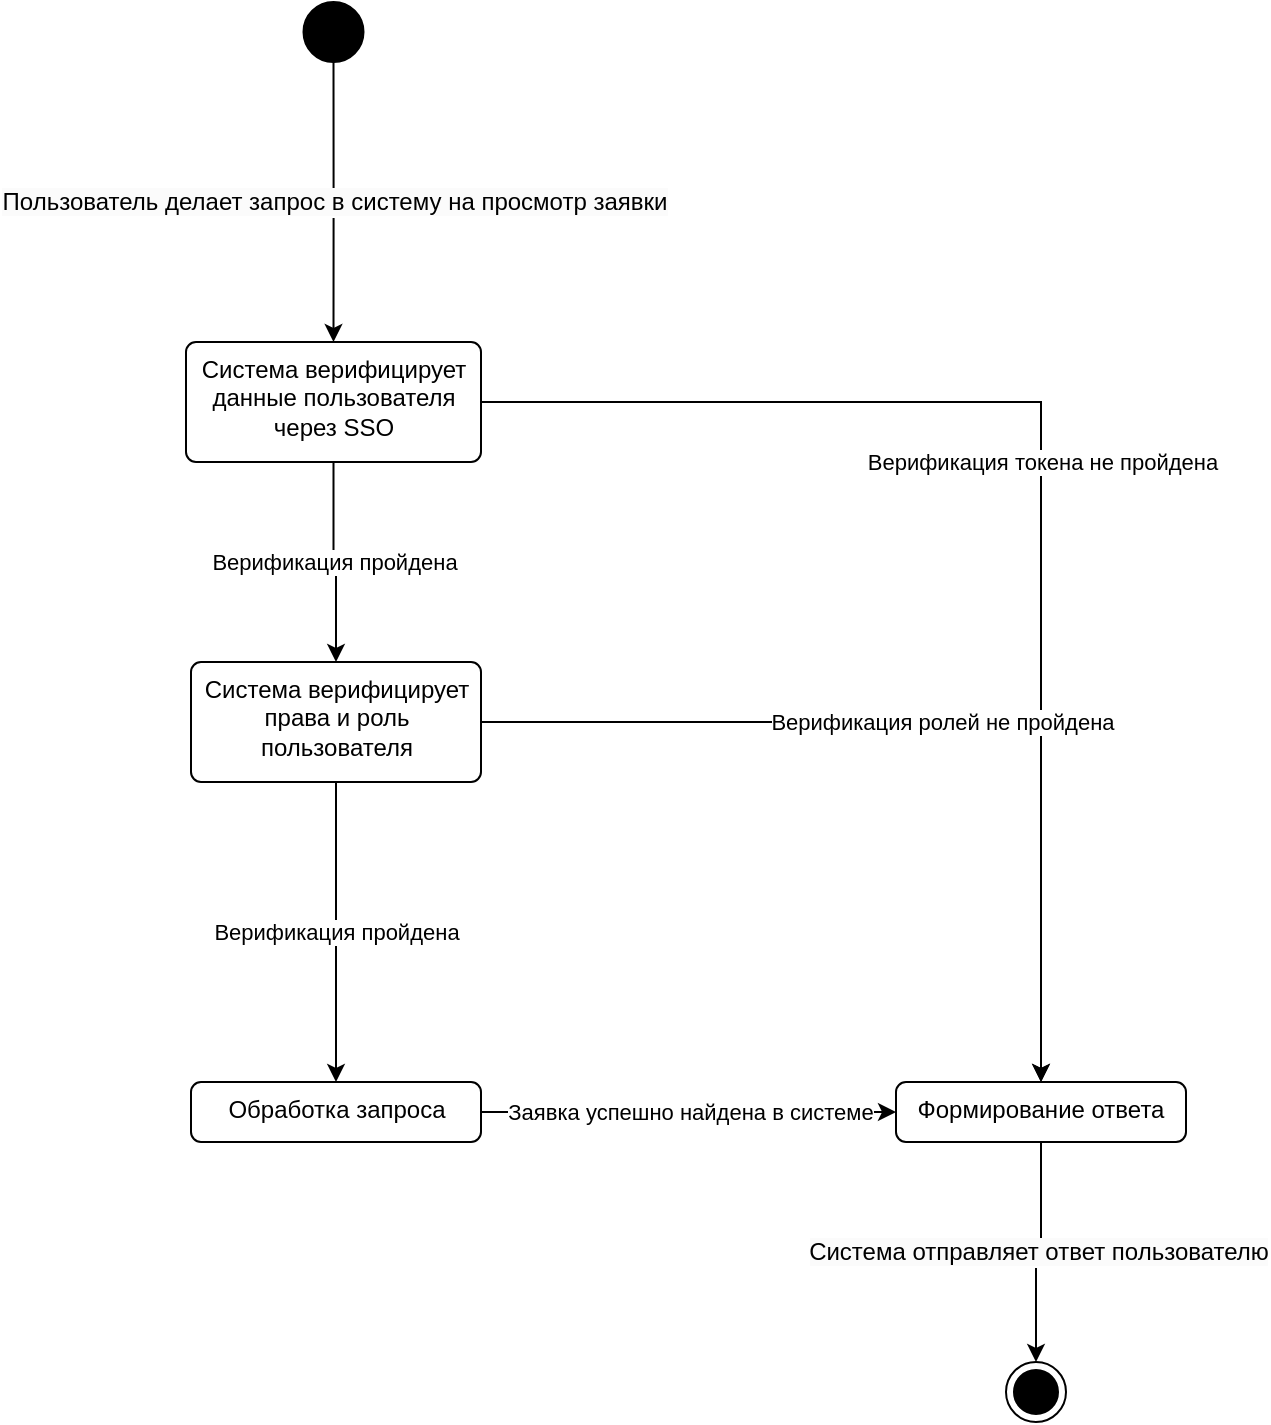 <mxfile version="22.1.2" type="device" pages="3">
  <diagram id="Z_h5-q5Wg3yME80gFP2f" name="use case view">
    <mxGraphModel dx="1434" dy="854" grid="1" gridSize="10" guides="1" tooltips="1" connect="1" arrows="1" fold="1" page="1" pageScale="1" pageWidth="850" pageHeight="1100" math="0" shadow="0">
      <root>
        <mxCell id="0" />
        <mxCell id="1" parent="0" />
        <mxCell id="oqTr3DZR-SmjPxuzyxvJ-39" value="&lt;span style=&quot;color: rgb(0, 0, 0); font-family: Helvetica; font-size: 12px; font-style: normal; font-variant-ligatures: normal; font-variant-caps: normal; font-weight: 400; letter-spacing: normal; orphans: 2; text-align: center; text-indent: 0px; text-transform: none; widows: 2; word-spacing: 0px; -webkit-text-stroke-width: 0px; background-color: rgb(251, 251, 251); text-decoration-thickness: initial; text-decoration-style: initial; text-decoration-color: initial; float: none; display: inline !important;&quot;&gt;Пользователь делает запрос в систему на просмотр заявки&lt;/span&gt;" style="edgeStyle=orthogonalEdgeStyle;rounded=0;orthogonalLoop=1;jettySize=auto;html=1;" parent="1" source="oqTr3DZR-SmjPxuzyxvJ-37" target="oqTr3DZR-SmjPxuzyxvJ-38" edge="1">
          <mxGeometry relative="1" as="geometry" />
        </mxCell>
        <mxCell id="oqTr3DZR-SmjPxuzyxvJ-37" value="" style="ellipse;fillColor=strokeColor;html=1;" parent="1" vertex="1">
          <mxGeometry x="908.75" y="170" width="30" height="30" as="geometry" />
        </mxCell>
        <mxCell id="oqTr3DZR-SmjPxuzyxvJ-38" value="Система верифицирует данные пользователя через SSO" style="html=1;align=center;verticalAlign=top;rounded=1;absoluteArcSize=1;arcSize=10;dashed=0;whiteSpace=wrap;" parent="1" vertex="1">
          <mxGeometry x="850" y="340" width="147.5" height="60" as="geometry" />
        </mxCell>
        <mxCell id="svmLQKWk5RWNZ-8-LPkN-12" value="Заявка успешно найдена в системе" style="edgeStyle=orthogonalEdgeStyle;rounded=0;orthogonalLoop=1;jettySize=auto;html=1;" parent="1" source="svmLQKWk5RWNZ-8-LPkN-13" target="svmLQKWk5RWNZ-8-LPkN-8" edge="1">
          <mxGeometry relative="1" as="geometry">
            <Array as="points">
              <mxPoint x="1130" y="725" />
              <mxPoint x="1130" y="725" />
            </Array>
          </mxGeometry>
        </mxCell>
        <mxCell id="svmLQKWk5RWNZ-8-LPkN-3" value="Система верифицирует права и роль пользователя" style="html=1;align=center;verticalAlign=top;rounded=1;absoluteArcSize=1;arcSize=10;dashed=0;whiteSpace=wrap;" parent="1" vertex="1">
          <mxGeometry x="852.5" y="500" width="145" height="60" as="geometry" />
        </mxCell>
        <mxCell id="svmLQKWk5RWNZ-8-LPkN-7" value="Верификация пройдена" style="edgeStyle=orthogonalEdgeStyle;rounded=0;orthogonalLoop=1;jettySize=auto;html=1;" parent="1" source="oqTr3DZR-SmjPxuzyxvJ-38" target="svmLQKWk5RWNZ-8-LPkN-3" edge="1">
          <mxGeometry relative="1" as="geometry">
            <mxPoint x="925" y="460" as="sourcePoint" />
          </mxGeometry>
        </mxCell>
        <mxCell id="svmLQKWk5RWNZ-8-LPkN-9" value="Верификация токена не пройдена" style="edgeStyle=orthogonalEdgeStyle;rounded=0;orthogonalLoop=1;jettySize=auto;html=1;" parent="1" source="oqTr3DZR-SmjPxuzyxvJ-38" target="svmLQKWk5RWNZ-8-LPkN-8" edge="1">
          <mxGeometry relative="1" as="geometry">
            <mxPoint x="940" y="445" as="sourcePoint" />
          </mxGeometry>
        </mxCell>
        <mxCell id="svmLQKWk5RWNZ-8-LPkN-11" value="&lt;span style=&quot;color: rgb(0, 0, 0); font-family: Helvetica; font-size: 12px; font-style: normal; font-variant-ligatures: normal; font-variant-caps: normal; font-weight: 400; letter-spacing: normal; orphans: 2; text-align: center; text-indent: 0px; text-transform: none; widows: 2; word-spacing: 0px; -webkit-text-stroke-width: 0px; background-color: rgb(251, 251, 251); text-decoration-thickness: initial; text-decoration-style: initial; text-decoration-color: initial; float: none; display: inline !important;&quot;&gt;Система отправляет ответ пользователю&lt;/span&gt;" style="edgeStyle=orthogonalEdgeStyle;rounded=0;orthogonalLoop=1;jettySize=auto;html=1;" parent="1" source="svmLQKWk5RWNZ-8-LPkN-8" target="svmLQKWk5RWNZ-8-LPkN-10" edge="1">
          <mxGeometry relative="1" as="geometry" />
        </mxCell>
        <mxCell id="svmLQKWk5RWNZ-8-LPkN-8" value="Формирование ответа" style="html=1;align=center;verticalAlign=top;rounded=1;absoluteArcSize=1;arcSize=10;dashed=0;whiteSpace=wrap;" parent="1" vertex="1">
          <mxGeometry x="1205" y="710" width="145" height="30" as="geometry" />
        </mxCell>
        <mxCell id="svmLQKWk5RWNZ-8-LPkN-10" value="" style="ellipse;html=1;shape=endState;fillColor=strokeColor;" parent="1" vertex="1">
          <mxGeometry x="1260" y="850" width="30" height="30" as="geometry" />
        </mxCell>
        <mxCell id="svmLQKWk5RWNZ-8-LPkN-13" value="Обработка запроса" style="html=1;align=center;verticalAlign=top;rounded=1;absoluteArcSize=1;arcSize=10;dashed=0;whiteSpace=wrap;" parent="1" vertex="1">
          <mxGeometry x="852.5" y="710" width="145" height="30" as="geometry" />
        </mxCell>
        <mxCell id="svmLQKWk5RWNZ-8-LPkN-16" value="Верификация пройдена" style="edgeStyle=orthogonalEdgeStyle;rounded=0;orthogonalLoop=1;jettySize=auto;html=1;" parent="1" source="svmLQKWk5RWNZ-8-LPkN-3" target="svmLQKWk5RWNZ-8-LPkN-13" edge="1">
          <mxGeometry relative="1" as="geometry">
            <mxPoint x="925" y="650" as="sourcePoint" />
            <mxPoint as="offset" />
          </mxGeometry>
        </mxCell>
        <mxCell id="svmLQKWk5RWNZ-8-LPkN-17" value="Верификация ролей не пройдена" style="edgeStyle=orthogonalEdgeStyle;rounded=0;orthogonalLoop=1;jettySize=auto;html=1;" parent="1" source="svmLQKWk5RWNZ-8-LPkN-3" target="svmLQKWk5RWNZ-8-LPkN-8" edge="1">
          <mxGeometry x="-0.001" relative="1" as="geometry">
            <mxPoint x="940.0" y="635" as="sourcePoint" />
            <mxPoint as="offset" />
          </mxGeometry>
        </mxCell>
      </root>
    </mxGraphModel>
  </diagram>
  <diagram id="Dxy8fd4FYHdvWLv7uogT" name="logical view">
    <mxGraphModel dx="1434" dy="854" grid="1" gridSize="10" guides="1" tooltips="1" connect="1" arrows="1" fold="1" page="1" pageScale="1" pageWidth="850" pageHeight="1100" math="0" shadow="0">
      <root>
        <mxCell id="0" />
        <mxCell id="1" parent="0" />
        <mxCell id="dtvuRHMxNnsIdL6LE3eW-1" value="&lt;span style=&quot;border-color: var(--border-color); color: rgb(0, 0, 0); font-family: Helvetica; font-style: normal; font-variant-ligatures: normal; font-variant-caps: normal; font-weight: 400; letter-spacing: normal; orphans: 2; text-align: center; text-indent: 0px; text-transform: none; widows: 2; word-spacing: 0px; -webkit-text-stroke-width: 0px; text-decoration-thickness: initial; text-decoration-style: initial; text-decoration-color: initial; font-size: 12px; background-color: rgb(251, 251, 251); float: none; display: inline !important;&quot;&gt;Пользователь делает запрос в систему на просмотр заявки&lt;/span&gt;" style="edgeStyle=orthogonalEdgeStyle;rounded=0;orthogonalLoop=1;jettySize=auto;html=1;" parent="1" source="dtvuRHMxNnsIdL6LE3eW-2" target="dtvuRHMxNnsIdL6LE3eW-4" edge="1">
          <mxGeometry relative="1" as="geometry" />
        </mxCell>
        <mxCell id="dtvuRHMxNnsIdL6LE3eW-2" value="" style="ellipse;fillColor=strokeColor;html=1;" parent="1" vertex="1">
          <mxGeometry x="910" y="200" width="30" height="30" as="geometry" />
        </mxCell>
        <mxCell id="dtvuRHMxNnsIdL6LE3eW-3" value="&lt;span style=&quot;color: rgb(0, 0, 0); font-family: Helvetica; font-size: 12px; font-style: normal; font-variant-ligatures: normal; font-variant-caps: normal; font-weight: 400; letter-spacing: normal; orphans: 2; text-align: center; text-indent: 0px; text-transform: none; widows: 2; word-spacing: 0px; -webkit-text-stroke-width: 0px; background-color: rgb(251, 251, 251); text-decoration-thickness: initial; text-decoration-style: initial; text-decoration-color: initial; float: none; display: inline !important;&quot;&gt;Отправляется запрос на верификацию пользователя через AuthManager&lt;/span&gt;" style="edgeStyle=orthogonalEdgeStyle;rounded=0;orthogonalLoop=1;jettySize=auto;html=1;" parent="1" source="dtvuRHMxNnsIdL6LE3eW-4" target="f8W0930gEXtGElc2nEIg-1" edge="1">
          <mxGeometry relative="1" as="geometry">
            <mxPoint x="929.99" y="350" as="sourcePoint" />
            <mxPoint x="929.99" y="500" as="targetPoint" />
          </mxGeometry>
        </mxCell>
        <mxCell id="dtvuRHMxNnsIdL6LE3eW-4" value="Пользовательский запрос на создание заявки на брак обрабатывает пакет Endpoints" style="html=1;align=center;verticalAlign=top;rounded=1;absoluteArcSize=1;arcSize=10;dashed=0;whiteSpace=wrap;" parent="1" vertex="1">
          <mxGeometry x="846.25" y="320" width="157.5" height="70" as="geometry" />
        </mxCell>
        <mxCell id="dtvuRHMxNnsIdL6LE3eW-7" value="Заявка найдена" style="edgeStyle=orthogonalEdgeStyle;rounded=0;orthogonalLoop=1;jettySize=auto;html=1;" parent="1" source="dtvuRHMxNnsIdL6LE3eW-16" target="dtvuRHMxNnsIdL6LE3eW-14" edge="1">
          <mxGeometry relative="1" as="geometry">
            <Array as="points">
              <mxPoint x="940" y="1080" />
              <mxPoint x="1100" y="1080" />
            </Array>
          </mxGeometry>
        </mxCell>
        <mxCell id="dtvuRHMxNnsIdL6LE3eW-9" value="Пакетом schemas верифицируется статус заявки, права и роль пользователя" style="html=1;align=center;verticalAlign=top;rounded=1;absoluteArcSize=1;arcSize=10;dashed=0;whiteSpace=wrap;" parent="1" vertex="1">
          <mxGeometry x="841.25" y="670" width="167.5" height="70" as="geometry" />
        </mxCell>
        <mxCell id="dtvuRHMxNnsIdL6LE3eW-10" value="Верификация пройдена" style="edgeStyle=orthogonalEdgeStyle;rounded=0;orthogonalLoop=1;jettySize=auto;html=1;" parent="1" source="f8W0930gEXtGElc2nEIg-1" target="dtvuRHMxNnsIdL6LE3eW-9" edge="1">
          <mxGeometry relative="1" as="geometry">
            <mxPoint x="925" y="590" as="sourcePoint" />
          </mxGeometry>
        </mxCell>
        <mxCell id="dtvuRHMxNnsIdL6LE3eW-11" value="Верификация токена не пройдена" style="edgeStyle=orthogonalEdgeStyle;rounded=0;orthogonalLoop=1;jettySize=auto;html=1;" parent="1" source="f8W0930gEXtGElc2nEIg-1" target="f8W0930gEXtGElc2nEIg-5" edge="1">
          <mxGeometry x="-0.001" relative="1" as="geometry">
            <mxPoint as="offset" />
          </mxGeometry>
        </mxCell>
        <mxCell id="dtvuRHMxNnsIdL6LE3eW-13" style="edgeStyle=orthogonalEdgeStyle;rounded=0;orthogonalLoop=1;jettySize=auto;html=1;" parent="1" source="dtvuRHMxNnsIdL6LE3eW-14" target="dtvuRHMxNnsIdL6LE3eW-15" edge="1">
          <mxGeometry relative="1" as="geometry" />
        </mxCell>
        <mxCell id="dtvuRHMxNnsIdL6LE3eW-14" value="Из пакета Endpoints формируется ответ пользователю" style="html=1;align=center;verticalAlign=top;rounded=1;absoluteArcSize=1;arcSize=10;dashed=0;whiteSpace=wrap;" parent="1" vertex="1">
          <mxGeometry x="1036" y="1100" width="135" height="60" as="geometry" />
        </mxCell>
        <mxCell id="dtvuRHMxNnsIdL6LE3eW-15" value="" style="ellipse;html=1;shape=endState;fillColor=strokeColor;" parent="1" vertex="1">
          <mxGeometry x="1088.5" y="1250" width="30" height="30" as="geometry" />
        </mxCell>
        <mxCell id="_Cx3zpMYWsvgA0mooSEx-1" value="Заявка не найдена" style="edgeStyle=orthogonalEdgeStyle;rounded=0;orthogonalLoop=1;jettySize=auto;html=1;" parent="1" source="dtvuRHMxNnsIdL6LE3eW-16" target="f8W0930gEXtGElc2nEIg-5" edge="1">
          <mxGeometry relative="1" as="geometry">
            <Array as="points">
              <mxPoint x="1150" y="970" />
              <mxPoint x="1150" y="900" />
              <mxPoint x="1276" y="900" />
            </Array>
          </mxGeometry>
        </mxCell>
        <mxCell id="dtvuRHMxNnsIdL6LE3eW-16" value="В пакете services происходит поиск заявки" style="html=1;align=center;verticalAlign=top;rounded=1;absoluteArcSize=1;arcSize=10;dashed=0;whiteSpace=wrap;" parent="1" vertex="1">
          <mxGeometry x="852.49" y="945" width="145" height="50" as="geometry" />
        </mxCell>
        <mxCell id="dtvuRHMxNnsIdL6LE3eW-17" value="Верификация пройдена" style="edgeStyle=orthogonalEdgeStyle;rounded=0;orthogonalLoop=1;jettySize=auto;html=1;" parent="1" source="dtvuRHMxNnsIdL6LE3eW-9" target="dtvuRHMxNnsIdL6LE3eW-16" edge="1">
          <mxGeometry relative="1" as="geometry">
            <mxPoint x="925" y="830" as="sourcePoint" />
          </mxGeometry>
        </mxCell>
        <mxCell id="dtvuRHMxNnsIdL6LE3eW-18" value="Верификация ролей не пройдена" style="edgeStyle=orthogonalEdgeStyle;rounded=0;orthogonalLoop=1;jettySize=auto;html=1;" parent="1" source="dtvuRHMxNnsIdL6LE3eW-9" target="f8W0930gEXtGElc2nEIg-5" edge="1">
          <mxGeometry x="-0.47" relative="1" as="geometry">
            <mxPoint x="940" y="815.0" as="sourcePoint" />
            <Array as="points">
              <mxPoint x="1276" y="705" />
            </Array>
            <mxPoint as="offset" />
          </mxGeometry>
        </mxCell>
        <mxCell id="f8W0930gEXtGElc2nEIg-1" value="AuthManager используя пакет ExternalClients отправляет запрос в Keycloak для верификации токена" style="html=1;align=center;verticalAlign=top;rounded=1;absoluteArcSize=1;arcSize=10;dashed=0;whiteSpace=wrap;" parent="1" vertex="1">
          <mxGeometry x="833.12" y="470" width="183.75" height="80" as="geometry" />
        </mxCell>
        <mxCell id="f8W0930gEXtGElc2nEIg-7" value="Выбрасывается исключение из пакета Errors" style="edgeStyle=orthogonalEdgeStyle;rounded=0;orthogonalLoop=1;jettySize=auto;html=1;" parent="1" source="f8W0930gEXtGElc2nEIg-5" target="f8W0930gEXtGElc2nEIg-8" edge="1">
          <mxGeometry relative="1" as="geometry" />
        </mxCell>
        <mxCell id="f8W0930gEXtGElc2nEIg-5" value="Формирование исключения" style="html=1;align=center;verticalAlign=top;rounded=1;absoluteArcSize=1;arcSize=10;dashed=0;whiteSpace=wrap;" parent="1" vertex="1">
          <mxGeometry x="1208" y="970" width="135" height="60" as="geometry" />
        </mxCell>
        <mxCell id="f8W0930gEXtGElc2nEIg-9" value="Отправлен ответ пользователю" style="edgeStyle=orthogonalEdgeStyle;rounded=0;orthogonalLoop=1;jettySize=auto;html=1;" parent="1" source="f8W0930gEXtGElc2nEIg-8" target="dtvuRHMxNnsIdL6LE3eW-15" edge="1">
          <mxGeometry x="0.448" relative="1" as="geometry">
            <Array as="points">
              <mxPoint x="1276" y="1195" />
              <mxPoint x="1103" y="1195" />
            </Array>
            <mxPoint as="offset" />
          </mxGeometry>
        </mxCell>
        <mxCell id="f8W0930gEXtGElc2nEIg-8" value="Из пакета app формируется ответ пользователю" style="html=1;align=center;verticalAlign=top;rounded=1;absoluteArcSize=1;arcSize=10;dashed=0;whiteSpace=wrap;" parent="1" vertex="1">
          <mxGeometry x="1208" y="1100" width="135" height="60" as="geometry" />
        </mxCell>
      </root>
    </mxGraphModel>
  </diagram>
  <diagram id="XSvORW6YD-rVSTbJ36-P" name="implementation view">
    <mxGraphModel dx="584" dy="4154" grid="1" gridSize="10" guides="1" tooltips="1" connect="1" arrows="1" fold="1" page="1" pageScale="1" pageWidth="850" pageHeight="1100" math="0" shadow="0">
      <root>
        <mxCell id="0" />
        <mxCell id="1" parent="0" />
        <mxCell id="2ENA-2L4WNTqtRK_qHdc-47" value="Верификация прав пользователя" style="rounded=1;whiteSpace=wrap;html=1;verticalAlign=top;" parent="1" vertex="1">
          <mxGeometry x="1370" y="-2210" width="1160" height="820" as="geometry" />
        </mxCell>
        <mxCell id="2ENA-2L4WNTqtRK_qHdc-11" value="&lt;span style=&quot;color: rgb(0, 0, 0); font-family: Helvetica; font-size: 12px; font-style: normal; font-variant-ligatures: normal; font-variant-caps: normal; font-weight: 400; letter-spacing: normal; orphans: 2; text-align: center; text-indent: 0px; text-transform: none; widows: 2; word-spacing: 0px; -webkit-text-stroke-width: 0px; background-color: rgb(251, 251, 251); text-decoration-thickness: initial; text-decoration-style: initial; text-decoration-color: initial; float: none; display: inline !important;&quot;&gt;auth.oauth2_schema()&lt;/span&gt;" style="edgeStyle=orthogonalEdgeStyle;rounded=0;orthogonalLoop=1;jettySize=auto;html=1;exitX=0;exitY=0.5;exitDx=0;exitDy=0;" parent="1" source="2ENA-2L4WNTqtRK_qHdc-47" target="2ENA-2L4WNTqtRK_qHdc-13" edge="1">
          <mxGeometry relative="1" as="geometry">
            <mxPoint x="1893.12" y="-2020" as="targetPoint" />
            <Array as="points">
              <mxPoint x="1620" y="-1880" />
              <mxPoint x="1620" y="-2130" />
            </Array>
          </mxGeometry>
        </mxCell>
        <mxCell id="2ENA-2L4WNTqtRK_qHdc-48" style="edgeStyle=orthogonalEdgeStyle;rounded=0;orthogonalLoop=1;jettySize=auto;html=1;" parent="1" source="P0oRd0xbKgyVywYoSIsm-2" target="2ENA-2L4WNTqtRK_qHdc-47" edge="1">
          <mxGeometry relative="1" as="geometry">
            <mxPoint x="1370" y="-1880" as="targetPoint" />
            <Array as="points" />
          </mxGeometry>
        </mxCell>
        <mxCell id="P0oRd0xbKgyVywYoSIsm-2" value="Обработка запроса в Endpoints" style="rounded=1;whiteSpace=wrap;html=1;" parent="1" vertex="1">
          <mxGeometry x="1080" y="-2145" width="170" height="80" as="geometry" />
        </mxCell>
        <mxCell id="2ENA-2L4WNTqtRK_qHdc-1" value="&lt;span style=&quot;border-color: var(--border-color); color: rgb(0, 0, 0); font-family: Helvetica; font-style: normal; font-variant-ligatures: normal; font-variant-caps: normal; font-weight: 400; letter-spacing: normal; orphans: 2; text-align: center; text-indent: 0px; text-transform: none; widows: 2; word-spacing: 0px; -webkit-text-stroke-width: 0px; text-decoration-thickness: initial; text-decoration-style: initial; text-decoration-color: initial; font-size: 12px; background-color: rgb(251, 251, 251); float: none; display: inline !important;&quot;&gt;Пользователь делает запрос в систему на просмотр заявки&lt;/span&gt;" style="edgeStyle=orthogonalEdgeStyle;rounded=0;orthogonalLoop=1;jettySize=auto;html=1;" parent="1" source="P0oRd0xbKgyVywYoSIsm-5" target="P0oRd0xbKgyVywYoSIsm-2" edge="1">
          <mxGeometry relative="1" as="geometry" />
        </mxCell>
        <mxCell id="P0oRd0xbKgyVywYoSIsm-5" value="" style="ellipse;fillColor=strokeColor;html=1;" parent="1" vertex="1">
          <mxGeometry x="1150" y="-2260" width="30" height="30" as="geometry" />
        </mxCell>
        <mxCell id="2ENA-2L4WNTqtRK_qHdc-12" value="&#xa;&lt;span style=&quot;color: rgb(0, 0, 0); font-family: Helvetica; font-size: 12px; font-style: normal; font-variant-ligatures: normal; font-variant-caps: normal; font-weight: 400; letter-spacing: normal; orphans: 2; text-align: center; text-indent: 0px; text-transform: none; widows: 2; word-spacing: 0px; -webkit-text-stroke-width: 0px; background-color: rgb(251, 251, 251); text-decoration-thickness: initial; text-decoration-style: initial; text-decoration-color: initial; float: none; display: inline !important;&quot;&gt;get_token()&lt;/span&gt;&#xa;&#xa;" style="edgeStyle=orthogonalEdgeStyle;rounded=0;orthogonalLoop=1;jettySize=auto;html=1;" parent="1" source="2ENA-2L4WNTqtRK_qHdc-13" target="2ENA-2L4WNTqtRK_qHdc-17" edge="1">
          <mxGeometry relative="1" as="geometry" />
        </mxCell>
        <mxCell id="2ENA-2L4WNTqtRK_qHdc-13" value="&amp;nbsp;получение информации из тела запроса" style="rounded=1;whiteSpace=wrap;html=1;" parent="1" vertex="1">
          <mxGeometry x="1840" y="-2170" width="170" height="80" as="geometry" />
        </mxCell>
        <mxCell id="2ENA-2L4WNTqtRK_qHdc-32" value="Получены роли" style="edgeStyle=orthogonalEdgeStyle;rounded=0;orthogonalLoop=1;jettySize=auto;html=1;" parent="1" source="2ENA-2L4WNTqtRK_qHdc-14" target="2ENA-2L4WNTqtRK_qHdc-31" edge="1">
          <mxGeometry relative="1" as="geometry">
            <mxPoint x="2231.88" y="-1520" as="targetPoint" />
          </mxGeometry>
        </mxCell>
        <mxCell id="2ENA-2L4WNTqtRK_qHdc-14" value="Расшифровка данных пользователя" style="html=1;align=center;verticalAlign=top;rounded=1;absoluteArcSize=1;arcSize=10;dashed=0;whiteSpace=wrap;" parent="1" vertex="1">
          <mxGeometry x="2154.69" y="-1600" width="166.88" height="40" as="geometry" />
        </mxCell>
        <mxCell id="2ENA-2L4WNTqtRK_qHdc-15" value="верификация токена, получение информации о пользователе" style="html=1;align=center;verticalAlign=top;rounded=1;absoluteArcSize=1;arcSize=10;dashed=0;whiteSpace=wrap;" parent="1" vertex="1">
          <mxGeometry x="2143.13" y="-2010" width="183.75" height="45" as="geometry" />
        </mxCell>
        <mxCell id="2ENA-2L4WNTqtRK_qHdc-16" value="&#xa;&lt;span style=&quot;color: rgb(0, 0, 0); font-family: Helvetica; font-size: 12px; font-style: normal; font-variant-ligatures: normal; font-variant-caps: normal; font-weight: 400; letter-spacing: normal; orphans: 2; text-align: center; text-indent: 0px; text-transform: none; widows: 2; word-spacing: 0px; -webkit-text-stroke-width: 0px; background-color: rgb(251, 251, 251); text-decoration-thickness: initial; text-decoration-style: initial; text-decoration-color: initial; float: none; display: inline !important;&quot;&gt;get_token_data()&lt;/span&gt;&#xa;&#xa;" style="edgeStyle=orthogonalEdgeStyle;rounded=0;orthogonalLoop=1;jettySize=auto;html=1;" parent="1" source="2ENA-2L4WNTqtRK_qHdc-17" target="2ENA-2L4WNTqtRK_qHdc-15" edge="1">
          <mxGeometry relative="1" as="geometry" />
        </mxCell>
        <mxCell id="2ENA-2L4WNTqtRK_qHdc-17" value="получение токена из аутентификации из запроса" style="html=1;align=center;verticalAlign=top;rounded=1;absoluteArcSize=1;arcSize=10;dashed=0;whiteSpace=wrap;" parent="1" vertex="1">
          <mxGeometry x="2153.62" y="-2155" width="163.75" height="50" as="geometry" />
        </mxCell>
        <mxCell id="2ENA-2L4WNTqtRK_qHdc-18" value="&lt;span style=&quot;color: rgb(8, 8, 8); font-family: Helvetica; font-size: 12px; font-style: normal; font-variant-ligatures: normal; font-variant-caps: normal; font-weight: 400; letter-spacing: normal; orphans: 2; text-align: center; text-indent: 0px; text-transform: none; widows: 2; word-spacing: 0px; -webkit-text-stroke-width: 0px; background-color: rgb(255, 255, 255); text-decoration-thickness: initial; text-decoration-style: initial; text-decoration-color: initial; float: none; display: inline !important;&quot;&gt;keycloak.get_service_client().verify_token(token)&lt;/span&gt;" style="edgeStyle=orthogonalEdgeStyle;rounded=0;orthogonalLoop=1;jettySize=auto;html=1;" parent="1" source="2ENA-2L4WNTqtRK_qHdc-19" target="2ENA-2L4WNTqtRK_qHdc-22" edge="1">
          <mxGeometry relative="1" as="geometry">
            <mxPoint x="2235.5" y="-1815" as="targetPoint" />
          </mxGeometry>
        </mxCell>
        <mxCell id="2ENA-2L4WNTqtRK_qHdc-19" value="auth.validate_token()" style="html=1;align=center;verticalAlign=top;rounded=1;absoluteArcSize=1;arcSize=10;dashed=0;whiteSpace=wrap;" parent="1" vertex="1">
          <mxGeometry x="2156.74" y="-1900" width="157.5" height="30" as="geometry" />
        </mxCell>
        <mxCell id="2ENA-2L4WNTqtRK_qHdc-20" value="&lt;br&gt;&lt;span style=&quot;color: rgb(0, 0, 0); font-family: Helvetica; font-size: 12px; font-style: normal; font-variant-ligatures: normal; font-variant-caps: normal; font-weight: 400; letter-spacing: normal; orphans: 2; text-align: center; text-indent: 0px; text-transform: none; widows: 2; word-spacing: 0px; -webkit-text-stroke-width: 0px; background-color: rgb(251, 251, 251); text-decoration-thickness: initial; text-decoration-style: initial; text-decoration-color: initial; float: none; display: inline !important;&quot;&gt;auth.verify_token()&lt;br&gt;&lt;/span&gt;" style="edgeStyle=orthogonalEdgeStyle;rounded=0;orthogonalLoop=1;jettySize=auto;html=1;" parent="1" source="2ENA-2L4WNTqtRK_qHdc-15" target="2ENA-2L4WNTqtRK_qHdc-19" edge="1">
          <mxGeometry relative="1" as="geometry" />
        </mxCell>
        <mxCell id="2ENA-2L4WNTqtRK_qHdc-21" value="&lt;span style=&quot;color: rgb(0, 0, 0); font-family: Helvetica; font-size: 12px; font-style: normal; font-variant-ligatures: normal; font-variant-caps: normal; font-weight: 400; letter-spacing: normal; orphans: 2; text-align: center; text-indent: 0px; text-transform: none; widows: 2; word-spacing: 0px; -webkit-text-stroke-width: 0px; background-color: rgb(251, 251, 251); text-decoration-thickness: initial; text-decoration-style: initial; text-decoration-color: initial; float: none; display: inline !important;&quot;&gt;auth.decode_auth_token()&lt;/span&gt;" style="edgeStyle=orthogonalEdgeStyle;rounded=0;orthogonalLoop=1;jettySize=auto;html=1;" parent="1" source="2ENA-2L4WNTqtRK_qHdc-23" target="2ENA-2L4WNTqtRK_qHdc-14" edge="1">
          <mxGeometry relative="1" as="geometry">
            <mxPoint x="2232.95" y="-1780" as="sourcePoint" />
          </mxGeometry>
        </mxCell>
        <mxCell id="2ENA-2L4WNTqtRK_qHdc-24" value="Успешно" style="edgeStyle=orthogonalEdgeStyle;rounded=0;orthogonalLoop=1;jettySize=auto;html=1;" parent="1" source="2ENA-2L4WNTqtRK_qHdc-22" target="2ENA-2L4WNTqtRK_qHdc-23" edge="1">
          <mxGeometry relative="1" as="geometry" />
        </mxCell>
        <mxCell id="2ENA-2L4WNTqtRK_qHdc-28" value="Токен невалиден&lt;br&gt;Выбрасывается&amp;nbsp;HTTPStatusError" style="edgeStyle=orthogonalEdgeStyle;rounded=0;orthogonalLoop=1;jettySize=auto;html=1;" parent="1" source="2ENA-2L4WNTqtRK_qHdc-22" target="2ENA-2L4WNTqtRK_qHdc-27" edge="1">
          <mxGeometry relative="1" as="geometry" />
        </mxCell>
        <mxCell id="2ENA-2L4WNTqtRK_qHdc-22" value="Получен ответ из SSO" style="html=1;align=center;verticalAlign=top;rounded=1;absoluteArcSize=1;arcSize=10;dashed=0;whiteSpace=wrap;fontFamily=Helvetica;fontSize=12;" parent="1" vertex="1">
          <mxGeometry x="2143.13" y="-1792.5" width="190" height="30" as="geometry" />
        </mxCell>
        <mxCell id="2ENA-2L4WNTqtRK_qHdc-23" value="Получение данных токена" style="whiteSpace=wrap;html=1;verticalAlign=top;rounded=1;arcSize=10;dashed=0;" parent="1" vertex="1">
          <mxGeometry x="2178.82" y="-1710" width="118.62" height="40" as="geometry" />
        </mxCell>
        <mxCell id="2ENA-2L4WNTqtRK_qHdc-44" style="edgeStyle=orthogonalEdgeStyle;rounded=0;orthogonalLoop=1;jettySize=auto;html=1;" parent="1" source="2ENA-2L4WNTqtRK_qHdc-27" target="VLsacWIaDhAi68XC_BjL-1" edge="1">
          <mxGeometry relative="1" as="geometry">
            <mxPoint x="2430" y="-970" as="targetPoint" />
            <Array as="points">
              <mxPoint x="2780" y="-1777" />
            </Array>
          </mxGeometry>
        </mxCell>
        <mxCell id="2ENA-2L4WNTqtRK_qHdc-27" value="Обработка исключения" style="whiteSpace=wrap;html=1;verticalAlign=top;rounded=1;arcSize=10;dashed=0;" parent="1" vertex="1">
          <mxGeometry x="2550" y="-1793.75" width="180" height="32.5" as="geometry" />
        </mxCell>
        <mxCell id="2ENA-2L4WNTqtRK_qHdc-36" value="Успешно" style="edgeStyle=orthogonalEdgeStyle;rounded=0;orthogonalLoop=1;jettySize=auto;html=1;" parent="1" source="2ENA-2L4WNTqtRK_qHdc-29" target="2ENA-2L4WNTqtRK_qHdc-35" edge="1">
          <mxGeometry relative="1" as="geometry" />
        </mxCell>
        <mxCell id="2ENA-2L4WNTqtRK_qHdc-38" value="У пользователя не хватает ролей&lt;br&gt;Выбрасывается ActionForbidden" style="edgeStyle=orthogonalEdgeStyle;rounded=0;orthogonalLoop=1;jettySize=auto;html=1;" parent="1" source="2ENA-2L4WNTqtRK_qHdc-29" target="2ENA-2L4WNTqtRK_qHdc-27" edge="1">
          <mxGeometry relative="1" as="geometry">
            <mxPoint x="2231.87" y="-1210" as="targetPoint" />
          </mxGeometry>
        </mxCell>
        <mxCell id="2ENA-2L4WNTqtRK_qHdc-29" value="&lt;div style=&quot;background-color: rgb(255, 255, 255); color: rgb(8, 8, 8); font-size: 12px;&quot;&gt;У пользователя есть все перечисленные роли и он может просотреть заявку (schemas.UserRole.STAFF_CUSTOMER_MANAGER&lt;span style=&quot;font-size: 12px;&quot;&gt;)&lt;/span&gt;&lt;/div&gt;" style="html=1;align=center;verticalAlign=top;rounded=1;absoluteArcSize=1;arcSize=10;dashed=0;whiteSpace=wrap;fontFamily=Helvetica;fontSize=12;" parent="1" vertex="1">
          <mxGeometry x="2091.57" y="-1360" width="293.12" height="70" as="geometry" />
        </mxCell>
        <mxCell id="2ENA-2L4WNTqtRK_qHdc-30" value="&lt;span style=&quot;color: rgb(8, 8, 8); font-family: Helvetica; font-size: 12px; font-style: normal; font-variant-ligatures: normal; font-variant-caps: normal; font-weight: 400; letter-spacing: normal; orphans: 2; text-align: center; text-indent: 0px; text-transform: none; widows: 2; word-spacing: 0px; -webkit-text-stroke-width: 0px; background-color: rgb(255, 255, 255); text-decoration-thickness: initial; text-decoration-style: initial; text-decoration-color: initial; float: none; display: inline !important;&quot;&gt;check_all_roles&lt;span&gt;&amp;nbsp;()&lt;/span&gt;&lt;/span&gt;" style="edgeStyle=orthogonalEdgeStyle;rounded=0;orthogonalLoop=1;jettySize=auto;html=1;" parent="1" source="2ENA-2L4WNTqtRK_qHdc-31" target="2ENA-2L4WNTqtRK_qHdc-29" edge="1">
          <mxGeometry x="0.039" relative="1" as="geometry">
            <mxPoint as="offset" />
          </mxGeometry>
        </mxCell>
        <mxCell id="2ENA-2L4WNTqtRK_qHdc-31" value="Проверка ролей пользователя" style="html=1;align=center;verticalAlign=top;rounded=1;absoluteArcSize=1;arcSize=10;dashed=0;whiteSpace=wrap;" parent="1" vertex="1">
          <mxGeometry x="2159.38" y="-1510" width="157.5" height="40" as="geometry" />
        </mxCell>
        <mxCell id="2ENA-2L4WNTqtRK_qHdc-40" value="&lt;div style=&quot;background-color: rgb(255, 255, 255); color: rgb(8, 8, 8); font-family: &amp;quot;JetBrains Mono&amp;quot;, monospace; font-size: 8.3pt;&quot;&gt;&lt;div style=&quot;font-size: 8.3pt;&quot;&gt;Успешно&lt;/div&gt;&lt;/div&gt;" style="edgeStyle=orthogonalEdgeStyle;rounded=0;orthogonalLoop=1;jettySize=auto;html=1;" parent="1" source="2ENA-2L4WNTqtRK_qHdc-35" target="2ENA-2L4WNTqtRK_qHdc-39" edge="1">
          <mxGeometry relative="1" as="geometry" />
        </mxCell>
        <mxCell id="2ENA-2L4WNTqtRK_qHdc-41" value="Заявка не найдена&lt;br&gt;Выбрасывается&amp;nbsp;ItemNotFound" style="edgeStyle=orthogonalEdgeStyle;rounded=0;orthogonalLoop=1;jettySize=auto;html=1;" parent="1" source="2ENA-2L4WNTqtRK_qHdc-35" target="2ENA-2L4WNTqtRK_qHdc-27" edge="1">
          <mxGeometry x="-0.129" relative="1" as="geometry">
            <mxPoint x="2720" y="-1200" as="targetPoint" />
            <mxPoint as="offset" />
          </mxGeometry>
        </mxCell>
        <mxCell id="2ENA-2L4WNTqtRK_qHdc-35" value="&amp;nbsp;Получение заявки&lt;br&gt;OrderService.read_one()" style="whiteSpace=wrap;html=1;verticalAlign=top;rounded=1;arcSize=10;dashed=0;" parent="1" vertex="1">
          <mxGeometry x="2133.92" y="-1210" width="212.33" height="40" as="geometry" />
        </mxCell>
        <mxCell id="2ENA-2L4WNTqtRK_qHdc-43" style="edgeStyle=orthogonalEdgeStyle;rounded=0;orthogonalLoop=1;jettySize=auto;html=1;" parent="1" source="2ENA-2L4WNTqtRK_qHdc-39" target="2ENA-2L4WNTqtRK_qHdc-42" edge="1">
          <mxGeometry relative="1" as="geometry" />
        </mxCell>
        <mxCell id="2ENA-2L4WNTqtRK_qHdc-39" value="Сформировать ответ с прочитанной заявкой" style="whiteSpace=wrap;html=1;verticalAlign=top;rounded=1;arcSize=10;dashed=0;" parent="1" vertex="1">
          <mxGeometry x="2126.96" y="-1100" width="222.33" height="50" as="geometry" />
        </mxCell>
        <mxCell id="2ENA-2L4WNTqtRK_qHdc-42" value="" style="ellipse;html=1;shape=endState;fillColor=strokeColor;" parent="1" vertex="1">
          <mxGeometry x="2223.13" y="-980" width="30" height="30" as="geometry" />
        </mxCell>
        <mxCell id="VLsacWIaDhAi68XC_BjL-2" style="edgeStyle=orthogonalEdgeStyle;rounded=0;orthogonalLoop=1;jettySize=auto;html=1;" edge="1" parent="1" source="VLsacWIaDhAi68XC_BjL-1" target="2ENA-2L4WNTqtRK_qHdc-42">
          <mxGeometry relative="1" as="geometry">
            <Array as="points">
              <mxPoint x="2771" y="-1030" />
              <mxPoint x="2238" y="-1030" />
            </Array>
          </mxGeometry>
        </mxCell>
        <mxCell id="VLsacWIaDhAi68XC_BjL-1" value="Сформировать ответ с сообщением об ошибке" style="whiteSpace=wrap;html=1;verticalAlign=top;rounded=1;arcSize=10;dashed=0;" vertex="1" parent="1">
          <mxGeometry x="2660" y="-1130" width="222.33" height="50" as="geometry" />
        </mxCell>
      </root>
    </mxGraphModel>
  </diagram>
</mxfile>
